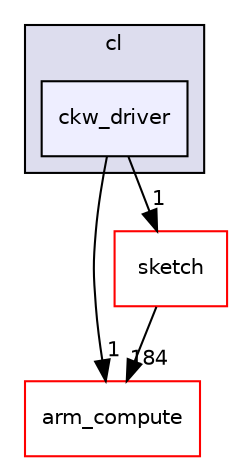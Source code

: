 digraph "src/dynamic_fusion/runtime/gpu/cl/ckw_driver" {
  compound=true
  node [ fontsize="10", fontname="Helvetica"];
  edge [ labelfontsize="10", labelfontname="Helvetica"];
  subgraph clusterdir_19295c3848cb9fbcf1155f42ab5752ba {
    graph [ bgcolor="#ddddee", pencolor="black", label="cl" fontname="Helvetica", fontsize="10", URL="dir_19295c3848cb9fbcf1155f42ab5752ba.xhtml"]
  dir_4cbecf219386db6f382530754a6157e3 [shape=box, label="ckw_driver", style="filled", fillcolor="#eeeeff", pencolor="black", URL="dir_4cbecf219386db6f382530754a6157e3.xhtml"];
  }
  dir_214608ef36d61442cb2b0c1c4e9a7def [shape=box label="arm_compute" fillcolor="white" style="filled" color="red" URL="dir_214608ef36d61442cb2b0c1c4e9a7def.xhtml"];
  dir_729ca8b25cabcdcb8b11b571ea7b237a [shape=box label="sketch" fillcolor="white" style="filled" color="red" URL="dir_729ca8b25cabcdcb8b11b571ea7b237a.xhtml"];
  dir_729ca8b25cabcdcb8b11b571ea7b237a->dir_214608ef36d61442cb2b0c1c4e9a7def [headlabel="184", labeldistance=1.5 headhref="dir_000021_000000.xhtml"];
  dir_4cbecf219386db6f382530754a6157e3->dir_214608ef36d61442cb2b0c1c4e9a7def [headlabel="1", labeldistance=1.5 headhref="dir_000502_000000.xhtml"];
  dir_4cbecf219386db6f382530754a6157e3->dir_729ca8b25cabcdcb8b11b571ea7b237a [headlabel="1", labeldistance=1.5 headhref="dir_000502_000021.xhtml"];
}
